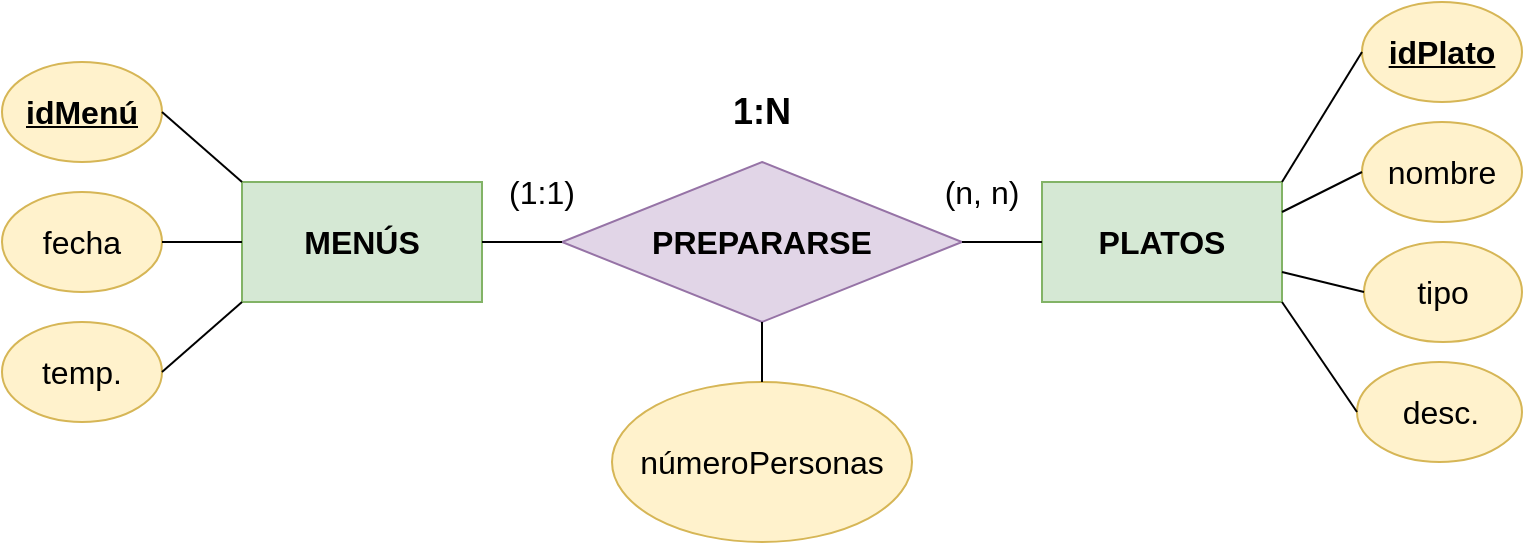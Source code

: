 <mxfile version="17.4.6" type="device"><diagram id="SSa4Xexgb1WBILV7tWXC" name="Page-1"><mxGraphModel dx="1038" dy="547" grid="1" gridSize="10" guides="1" tooltips="1" connect="1" arrows="1" fold="1" page="1" pageScale="1" pageWidth="827" pageHeight="1169" math="0" shadow="0"><root><mxCell id="0"/><mxCell id="1" parent="0"/><mxCell id="jUQTBx3Z_zcGtSrklOBA-210" value="&lt;b&gt;MENÚS&lt;/b&gt;" style="rounded=0;whiteSpace=wrap;html=1;fontSize=16;fillColor=#d5e8d4;strokeColor=#82b366;" vertex="1" parent="1"><mxGeometry x="120" y="180" width="120" height="60" as="geometry"/></mxCell><mxCell id="jUQTBx3Z_zcGtSrklOBA-211" value="&lt;b&gt;PLATOS&lt;/b&gt;" style="rounded=0;whiteSpace=wrap;html=1;fontSize=16;fillColor=#d5e8d4;strokeColor=#82b366;" vertex="1" parent="1"><mxGeometry x="520" y="180" width="120" height="60" as="geometry"/></mxCell><mxCell id="jUQTBx3Z_zcGtSrklOBA-212" value="&lt;b&gt;PREPARARSE&lt;/b&gt;" style="rhombus;whiteSpace=wrap;html=1;fontSize=16;fillColor=#e1d5e7;strokeColor=#9673a6;" vertex="1" parent="1"><mxGeometry x="280" y="170" width="200" height="80" as="geometry"/></mxCell><mxCell id="jUQTBx3Z_zcGtSrklOBA-213" value="&lt;b&gt;&lt;u&gt;idMenú&lt;/u&gt;&lt;/b&gt;" style="ellipse;whiteSpace=wrap;html=1;fontSize=16;fillColor=#fff2cc;strokeColor=#d6b656;" vertex="1" parent="1"><mxGeometry y="120" width="80" height="50" as="geometry"/></mxCell><mxCell id="jUQTBx3Z_zcGtSrklOBA-214" value="&lt;u&gt;&lt;b&gt;idPlato&lt;/b&gt;&lt;/u&gt;" style="ellipse;whiteSpace=wrap;html=1;fontSize=16;fillColor=#fff2cc;strokeColor=#d6b656;" vertex="1" parent="1"><mxGeometry x="680" y="90" width="80" height="50" as="geometry"/></mxCell><mxCell id="jUQTBx3Z_zcGtSrklOBA-215" value="tipo" style="ellipse;whiteSpace=wrap;html=1;fontSize=16;fillColor=#fff2cc;strokeColor=#d6b656;" vertex="1" parent="1"><mxGeometry x="681" y="210" width="79" height="50" as="geometry"/></mxCell><mxCell id="jUQTBx3Z_zcGtSrklOBA-216" value="nombre" style="ellipse;whiteSpace=wrap;html=1;fontSize=16;fillColor=#fff2cc;strokeColor=#d6b656;" vertex="1" parent="1"><mxGeometry x="680" y="150" width="80" height="50" as="geometry"/></mxCell><mxCell id="jUQTBx3Z_zcGtSrklOBA-217" value="desc." style="ellipse;whiteSpace=wrap;html=1;fontSize=16;fillColor=#fff2cc;strokeColor=#d6b656;" vertex="1" parent="1"><mxGeometry x="677.5" y="270" width="82.5" height="50" as="geometry"/></mxCell><mxCell id="jUQTBx3Z_zcGtSrklOBA-218" value="fecha" style="ellipse;whiteSpace=wrap;html=1;fontSize=16;fillColor=#fff2cc;strokeColor=#d6b656;" vertex="1" parent="1"><mxGeometry y="185" width="80" height="50" as="geometry"/></mxCell><mxCell id="jUQTBx3Z_zcGtSrklOBA-219" value="temp." style="ellipse;whiteSpace=wrap;html=1;fontSize=16;fillColor=#fff2cc;strokeColor=#d6b656;" vertex="1" parent="1"><mxGeometry y="250" width="80" height="50" as="geometry"/></mxCell><mxCell id="jUQTBx3Z_zcGtSrklOBA-220" value="númeroPersonas" style="ellipse;whiteSpace=wrap;html=1;fontSize=16;fillColor=#fff2cc;strokeColor=#d6b656;" vertex="1" parent="1"><mxGeometry x="305" y="280" width="150" height="80" as="geometry"/></mxCell><mxCell id="jUQTBx3Z_zcGtSrklOBA-222" value="" style="endArrow=none;html=1;rounded=0;fontSize=16;entryX=1;entryY=0.5;entryDx=0;entryDy=0;exitX=0;exitY=0.5;exitDx=0;exitDy=0;" edge="1" parent="1" source="jUQTBx3Z_zcGtSrklOBA-212" target="jUQTBx3Z_zcGtSrklOBA-210"><mxGeometry width="50" height="50" relative="1" as="geometry"><mxPoint x="350" y="250" as="sourcePoint"/><mxPoint x="400" y="200" as="targetPoint"/></mxGeometry></mxCell><mxCell id="jUQTBx3Z_zcGtSrklOBA-223" value="" style="endArrow=none;html=1;rounded=0;fontSize=16;entryX=1;entryY=0.5;entryDx=0;entryDy=0;exitX=0;exitY=0.5;exitDx=0;exitDy=0;" edge="1" parent="1" source="jUQTBx3Z_zcGtSrklOBA-211" target="jUQTBx3Z_zcGtSrklOBA-212"><mxGeometry width="50" height="50" relative="1" as="geometry"><mxPoint x="350" y="250" as="sourcePoint"/><mxPoint x="400" y="200" as="targetPoint"/></mxGeometry></mxCell><mxCell id="jUQTBx3Z_zcGtSrklOBA-224" value="" style="endArrow=none;html=1;rounded=0;fontSize=16;entryX=0;entryY=0.5;entryDx=0;entryDy=0;exitX=1;exitY=0;exitDx=0;exitDy=0;" edge="1" parent="1" source="jUQTBx3Z_zcGtSrklOBA-211" target="jUQTBx3Z_zcGtSrklOBA-214"><mxGeometry width="50" height="50" relative="1" as="geometry"><mxPoint x="350" y="250" as="sourcePoint"/><mxPoint x="400" y="200" as="targetPoint"/></mxGeometry></mxCell><mxCell id="jUQTBx3Z_zcGtSrklOBA-225" value="" style="endArrow=none;html=1;rounded=0;fontSize=16;entryX=0;entryY=0.5;entryDx=0;entryDy=0;exitX=1;exitY=0.25;exitDx=0;exitDy=0;" edge="1" parent="1" source="jUQTBx3Z_zcGtSrklOBA-211" target="jUQTBx3Z_zcGtSrklOBA-216"><mxGeometry width="50" height="50" relative="1" as="geometry"><mxPoint x="680" y="450" as="sourcePoint"/><mxPoint x="730" y="400" as="targetPoint"/></mxGeometry></mxCell><mxCell id="jUQTBx3Z_zcGtSrklOBA-226" value="" style="endArrow=none;html=1;rounded=0;fontSize=16;entryX=0;entryY=0.5;entryDx=0;entryDy=0;exitX=1;exitY=0.75;exitDx=0;exitDy=0;" edge="1" parent="1" source="jUQTBx3Z_zcGtSrklOBA-211" target="jUQTBx3Z_zcGtSrklOBA-215"><mxGeometry width="50" height="50" relative="1" as="geometry"><mxPoint x="640" y="440" as="sourcePoint"/><mxPoint x="690" y="390" as="targetPoint"/></mxGeometry></mxCell><mxCell id="jUQTBx3Z_zcGtSrklOBA-227" value="" style="endArrow=none;html=1;rounded=0;fontSize=16;entryX=0;entryY=0.5;entryDx=0;entryDy=0;exitX=1;exitY=1;exitDx=0;exitDy=0;" edge="1" parent="1" source="jUQTBx3Z_zcGtSrklOBA-211" target="jUQTBx3Z_zcGtSrklOBA-217"><mxGeometry width="50" height="50" relative="1" as="geometry"><mxPoint x="550" y="460" as="sourcePoint"/><mxPoint x="600" y="410" as="targetPoint"/></mxGeometry></mxCell><mxCell id="jUQTBx3Z_zcGtSrklOBA-228" value="" style="endArrow=none;html=1;rounded=0;fontSize=16;entryX=1;entryY=0.5;entryDx=0;entryDy=0;exitX=0;exitY=0;exitDx=0;exitDy=0;" edge="1" parent="1" source="jUQTBx3Z_zcGtSrklOBA-210" target="jUQTBx3Z_zcGtSrklOBA-213"><mxGeometry width="50" height="50" relative="1" as="geometry"><mxPoint x="350" y="250" as="sourcePoint"/><mxPoint x="400" y="200" as="targetPoint"/></mxGeometry></mxCell><mxCell id="jUQTBx3Z_zcGtSrklOBA-229" value="" style="endArrow=none;html=1;rounded=0;fontSize=16;entryX=1;entryY=0.5;entryDx=0;entryDy=0;" edge="1" parent="1" target="jUQTBx3Z_zcGtSrklOBA-218"><mxGeometry width="50" height="50" relative="1" as="geometry"><mxPoint x="120" y="210" as="sourcePoint"/><mxPoint x="400" y="200" as="targetPoint"/></mxGeometry></mxCell><mxCell id="jUQTBx3Z_zcGtSrklOBA-230" value="" style="endArrow=none;html=1;rounded=0;fontSize=16;entryX=0;entryY=1;entryDx=0;entryDy=0;exitX=1;exitY=0.5;exitDx=0;exitDy=0;" edge="1" parent="1" source="jUQTBx3Z_zcGtSrklOBA-219" target="jUQTBx3Z_zcGtSrklOBA-210"><mxGeometry width="50" height="50" relative="1" as="geometry"><mxPoint x="350" y="250" as="sourcePoint"/><mxPoint x="400" y="200" as="targetPoint"/></mxGeometry></mxCell><mxCell id="jUQTBx3Z_zcGtSrklOBA-231" value="" style="endArrow=none;html=1;rounded=0;fontSize=16;entryX=0.5;entryY=1;entryDx=0;entryDy=0;exitX=0.5;exitY=0;exitDx=0;exitDy=0;" edge="1" parent="1" source="jUQTBx3Z_zcGtSrklOBA-220" target="jUQTBx3Z_zcGtSrklOBA-212"><mxGeometry width="50" height="50" relative="1" as="geometry"><mxPoint x="350" y="250" as="sourcePoint"/><mxPoint x="400" y="200" as="targetPoint"/></mxGeometry></mxCell><mxCell id="jUQTBx3Z_zcGtSrklOBA-232" value="(n, n)" style="text;html=1;strokeColor=none;fillColor=none;align=center;verticalAlign=middle;whiteSpace=wrap;rounded=0;fontSize=16;" vertex="1" parent="1"><mxGeometry x="460" y="170" width="60" height="30" as="geometry"/></mxCell><mxCell id="jUQTBx3Z_zcGtSrklOBA-235" value="(1:1)" style="text;html=1;strokeColor=none;fillColor=none;align=center;verticalAlign=middle;whiteSpace=wrap;rounded=0;fontSize=16;" vertex="1" parent="1"><mxGeometry x="240" y="170" width="60" height="30" as="geometry"/></mxCell><mxCell id="jUQTBx3Z_zcGtSrklOBA-236" value="&lt;b&gt;&lt;font style=&quot;font-size: 18px&quot;&gt;1:N&lt;/font&gt;&lt;/b&gt;" style="text;html=1;strokeColor=none;fillColor=none;align=center;verticalAlign=middle;whiteSpace=wrap;rounded=0;fontSize=16;" vertex="1" parent="1"><mxGeometry x="350" y="130" width="60" height="30" as="geometry"/></mxCell></root></mxGraphModel></diagram></mxfile>